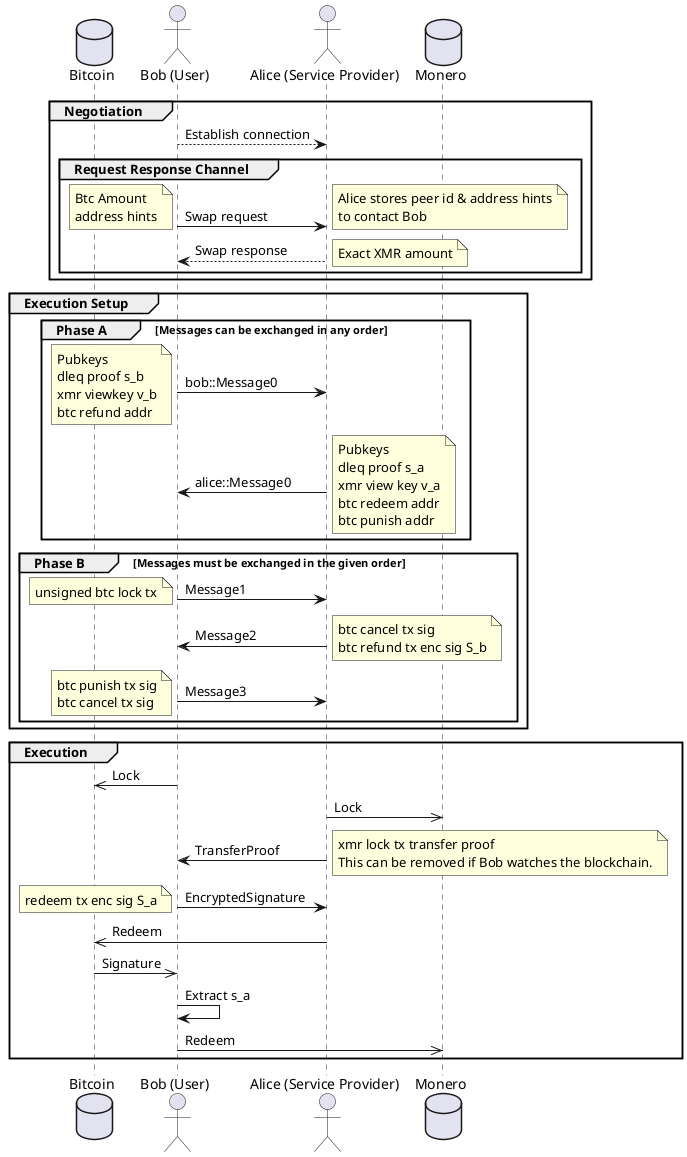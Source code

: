 @startuml
database Bitcoin
actor Bob as "Bob (User)"
Actor Alice as "Alice (Service Provider)"
database Monero

group Negotiation

    Bob --> Alice: Establish connection

    group Request Response Channel
        Bob -> Alice: Swap request
        note left: Btc Amount\naddress hints
        note right: Alice stores peer id & address hints\nto contact Bob

        Alice --> Bob: Swap response
        note right: Exact XMR amount
    end
end

group Execution Setup
    group Phase A [Messages can be exchanged in any order]
        Bob -> Alice: bob::Message0
        note left: Pubkeys\ndleq proof s_b\nxmr viewkey v_b\nbtc refund addr

        Alice -> Bob: alice::Message0
        note right: Pubkeys\ndleq proof s_a\nxmr view key v_a\nbtc redeem addr\nbtc punish addr
    end

    group Phase B [Messages must be exchanged in the given order]

        Bob -> Alice: Message1
        note left: unsigned btc lock tx

        Alice -> Bob: Message2
        note right: btc cancel tx sig\nbtc refund tx enc sig S_b

        Bob -> Alice: Message3
        note left: btc punish tx sig\nbtc cancel tx sig

    end
end

group Execution
    Bob ->> Bitcoin: Lock

    Alice ->> Monero: Lock

    Alice -> Bob: TransferProof
    note right: xmr lock tx transfer proof\nThis can be removed if Bob watches the blockchain.

    Bob -> Alice: EncryptedSignature
    note left: redeem tx enc sig S_a

    Alice ->> Bitcoin: Redeem

    Bitcoin ->> Bob: Signature

    Bob -> Bob: Extract s_a

    Bob ->> Monero: Redeem
end

@enduml
